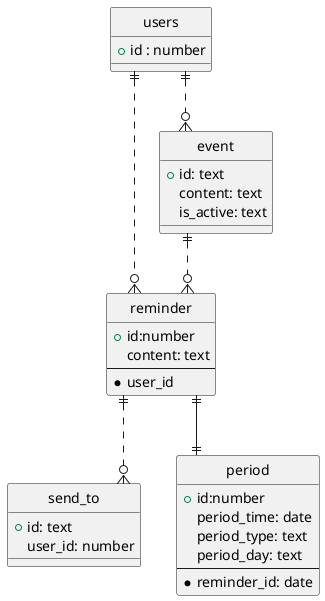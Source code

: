 @startuml
' hide the spot
hide circle

'avoid problems with angled crows feet
skinparam linetype ortho

entity "users" as users {
  +id : number
}

entity "reminder" as reminder {
  +id:number
  content: text
  --
  *user_id
}

entity "send_to" as send_to {
    +id: text
    user_id: number
}

entity "period" as period{
  +id:number
  period_time: date
  period_type: text
  period_day: text
  --
  *reminder_id: date
}

entity "event" as event {
  +id: text
  content: text
  is_active: text
}

users ||..o{ reminder
users ||..o{ event
event ||..o{ reminder
reminder ||--|| period
reminder ||..o{ send_to
@enduml